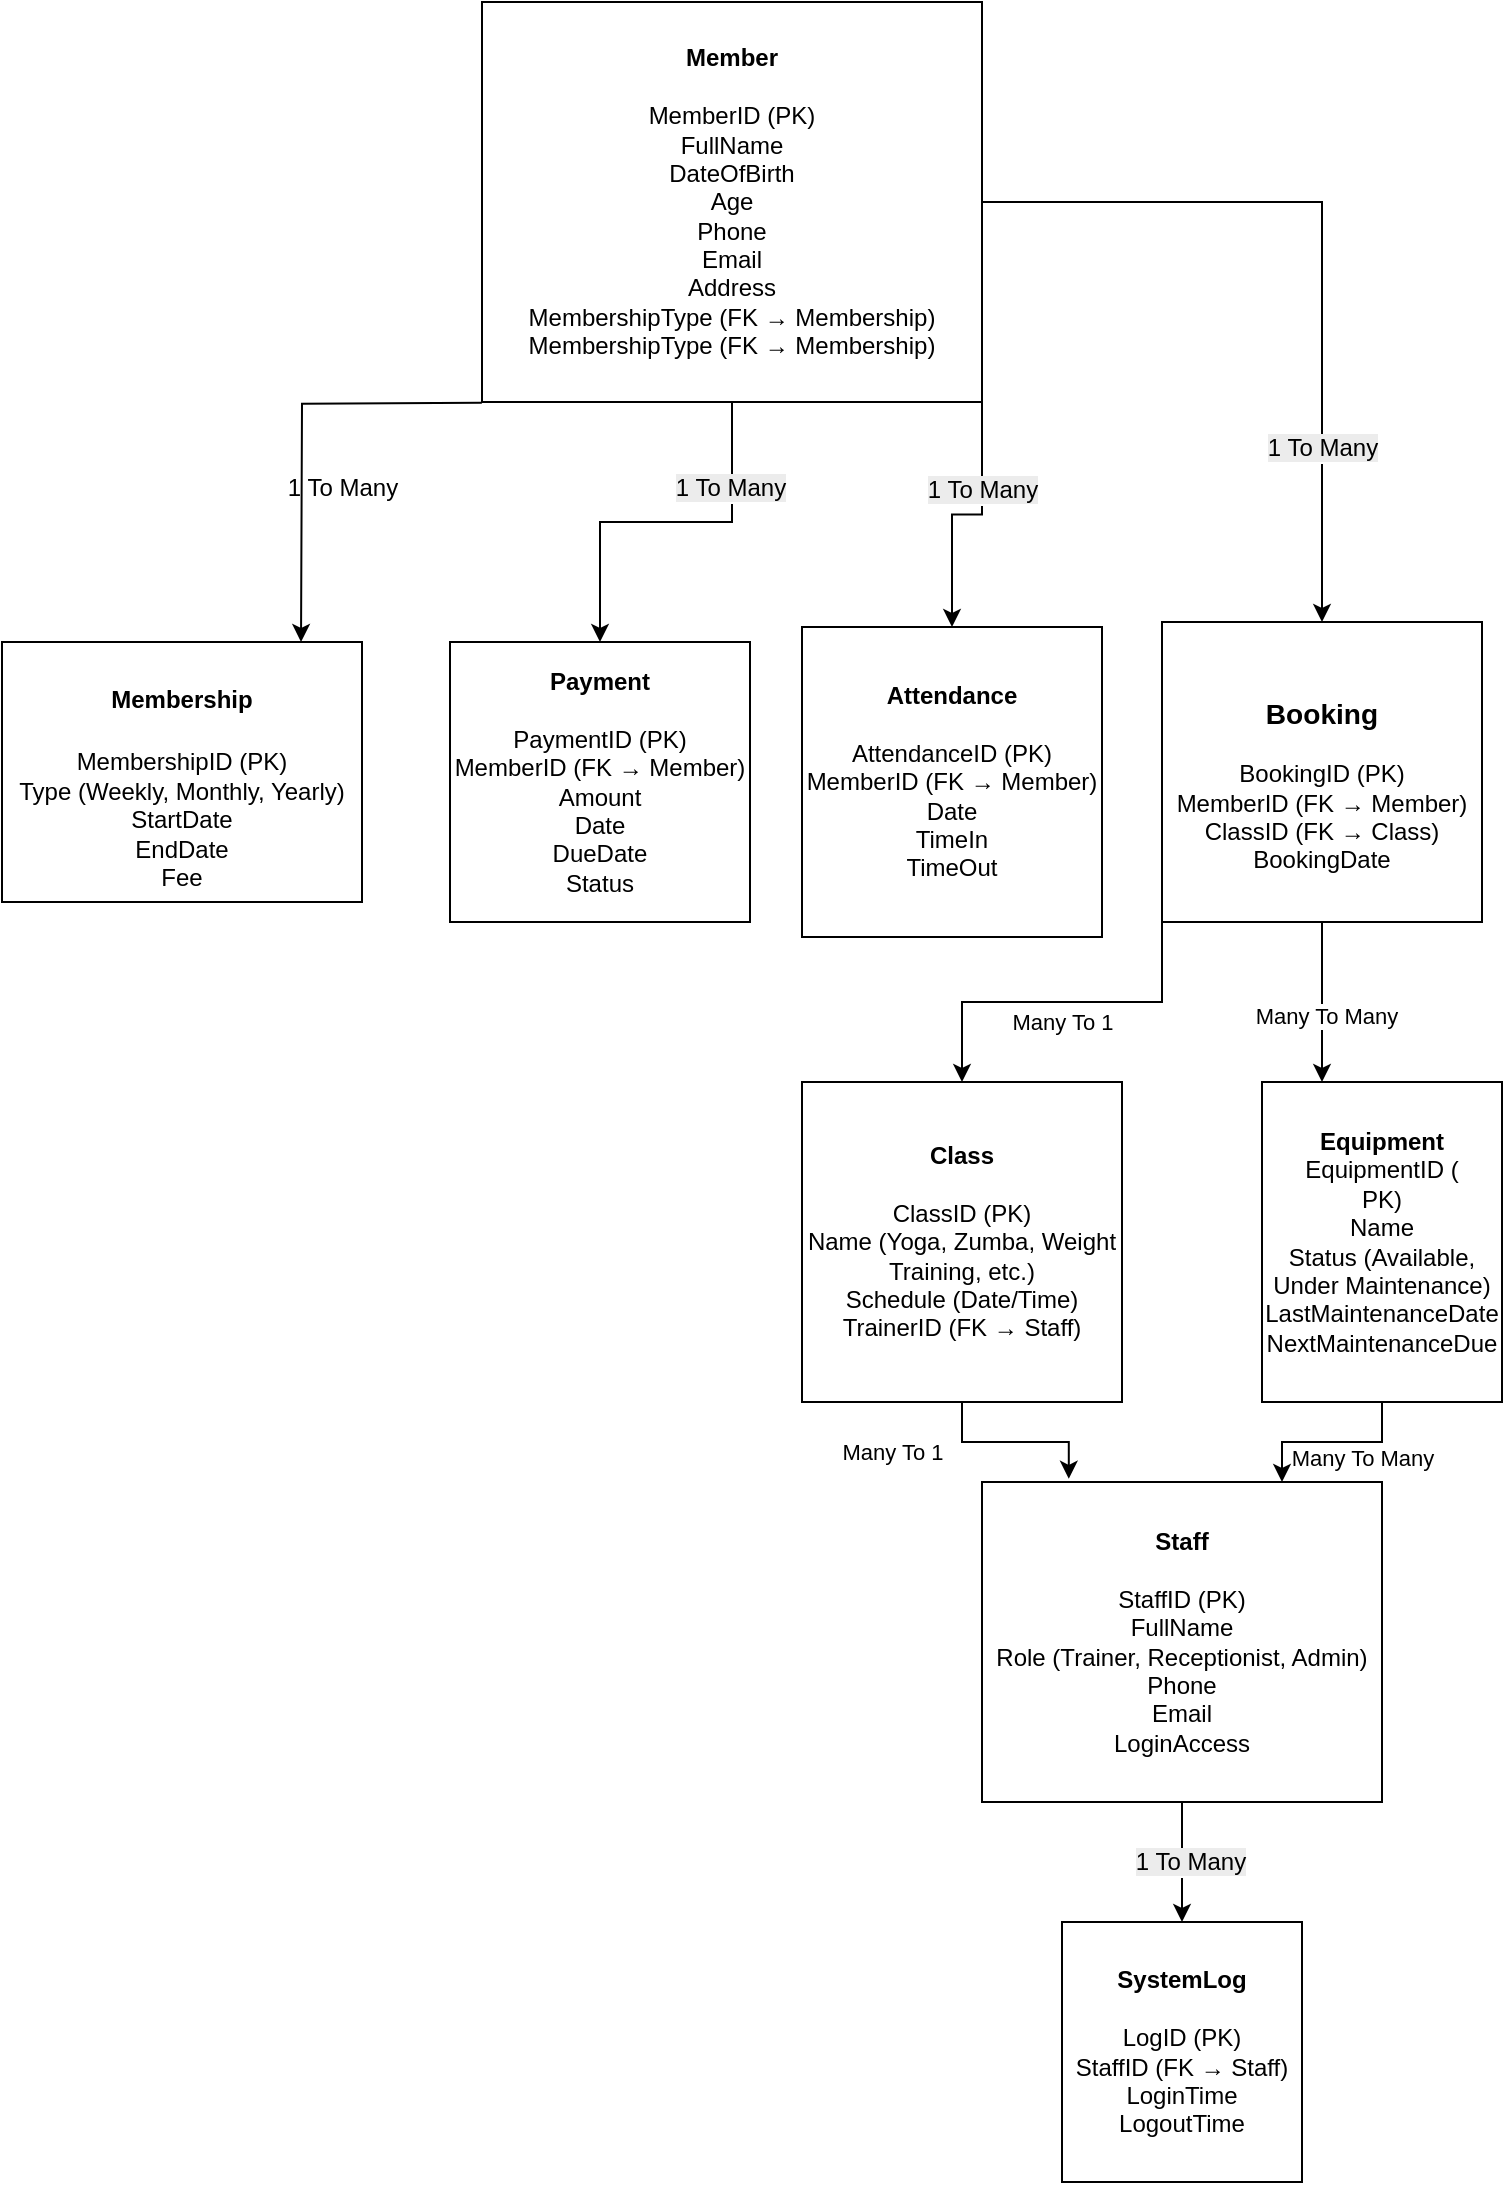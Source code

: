 <mxfile version="28.0.6">
  <diagram name="Page-1" id="sX_Uy3XQpgK7bh2gvXAm">
    <mxGraphModel dx="1216" dy="902" grid="1" gridSize="10" guides="1" tooltips="1" connect="1" arrows="1" fold="1" page="1" pageScale="1" pageWidth="827" pageHeight="1169" math="0" shadow="0">
      <root>
        <mxCell id="0" />
        <mxCell id="1" parent="0" />
        <mxCell id="-fPda9B0PuendzGJ7PXz-21" style="edgeStyle=orthogonalEdgeStyle;rounded=0;orthogonalLoop=1;jettySize=auto;html=1;exitX=1;exitY=0.5;exitDx=0;exitDy=0;entryX=0.5;entryY=0;entryDx=0;entryDy=0;" parent="1" source="-fPda9B0PuendzGJ7PXz-1" target="-fPda9B0PuendzGJ7PXz-10" edge="1">
          <mxGeometry relative="1" as="geometry" />
        </mxCell>
        <mxCell id="-fPda9B0PuendzGJ7PXz-27" value="&lt;span style=&quot;font-size: 12px; background-color: rgb(236, 236, 236);&quot;&gt;1 To Many&lt;/span&gt;" style="edgeLabel;html=1;align=center;verticalAlign=middle;resizable=0;points=[];" parent="-fPda9B0PuendzGJ7PXz-21" vertex="1" connectable="0">
          <mxGeometry x="0.539" relative="1" as="geometry">
            <mxPoint as="offset" />
          </mxGeometry>
        </mxCell>
        <mxCell id="-fPda9B0PuendzGJ7PXz-22" style="edgeStyle=orthogonalEdgeStyle;rounded=0;orthogonalLoop=1;jettySize=auto;html=1;exitX=0.5;exitY=1;exitDx=0;exitDy=0;" parent="1" source="-fPda9B0PuendzGJ7PXz-1" target="-fPda9B0PuendzGJ7PXz-6" edge="1">
          <mxGeometry relative="1" as="geometry" />
        </mxCell>
        <mxCell id="-fPda9B0PuendzGJ7PXz-25" value="&lt;span style=&quot;font-size: 12px; background-color: rgb(236, 236, 236);&quot;&gt;1 To Many&lt;/span&gt;" style="edgeLabel;html=1;align=center;verticalAlign=middle;resizable=0;points=[];" parent="-fPda9B0PuendzGJ7PXz-22" vertex="1" connectable="0">
          <mxGeometry x="-0.545" y="-1" relative="1" as="geometry">
            <mxPoint as="offset" />
          </mxGeometry>
        </mxCell>
        <mxCell id="-fPda9B0PuendzGJ7PXz-23" style="edgeStyle=orthogonalEdgeStyle;rounded=0;orthogonalLoop=1;jettySize=auto;html=1;exitX=1;exitY=1;exitDx=0;exitDy=0;entryX=0.5;entryY=0;entryDx=0;entryDy=0;" parent="1" source="-fPda9B0PuendzGJ7PXz-1" target="-fPda9B0PuendzGJ7PXz-7" edge="1">
          <mxGeometry relative="1" as="geometry" />
        </mxCell>
        <mxCell id="-fPda9B0PuendzGJ7PXz-26" value="&lt;span style=&quot;font-size: 12px; background-color: rgb(236, 236, 236);&quot;&gt;1 To Many&lt;/span&gt;" style="edgeLabel;html=1;align=center;verticalAlign=middle;resizable=0;points=[];" parent="-fPda9B0PuendzGJ7PXz-23" vertex="1" connectable="0">
          <mxGeometry x="-0.315" relative="1" as="geometry">
            <mxPoint as="offset" />
          </mxGeometry>
        </mxCell>
        <mxCell id="-fPda9B0PuendzGJ7PXz-1" value="&lt;b&gt;Member&lt;/b&gt;&lt;div&gt;&lt;br&gt;&lt;/div&gt;&lt;div&gt;MemberID (PK)&lt;/div&gt;&lt;div&gt;FullName&lt;/div&gt;&lt;div&gt;DateOfBirth&lt;/div&gt;&lt;div&gt;Age&lt;/div&gt;&lt;div&gt;Phone&lt;/div&gt;&lt;div&gt;Email&lt;/div&gt;&lt;div&gt;Address&lt;/div&gt;&lt;div&gt;MembershipType (FK → Membership)&lt;/div&gt;&lt;div&gt;MembershipType (FK → Membership)&lt;/div&gt;" style="rounded=0;whiteSpace=wrap;html=1;align=center;" parent="1" vertex="1">
          <mxGeometry x="280" y="10" width="250" height="200" as="geometry" />
        </mxCell>
        <mxCell id="-fPda9B0PuendzGJ7PXz-2" value="&lt;h5&gt;&lt;span style=&quot;font-style: normal;&quot; data-start=&quot;408&quot; data-end=&quot;422&quot;&gt;&lt;font style=&quot;font-size: 12px;&quot;&gt;Membership&lt;/font&gt;&lt;/span&gt;&lt;/h5&gt;&lt;div&gt;&lt;span style=&quot;font-style: normal;&quot; data-start=&quot;408&quot; data-end=&quot;422&quot;&gt;MembershipID (PK)&lt;/span&gt;&lt;/div&gt;&lt;div&gt;&lt;span style=&quot;font-style: normal;&quot;&gt;Type (Weekly, Monthly, Yearly)&lt;/span&gt;&lt;/div&gt;&lt;div&gt;&lt;span style=&quot;font-style: normal;&quot;&gt;StartDate&lt;/span&gt;&lt;/div&gt;&lt;div&gt;&lt;span style=&quot;font-style: normal;&quot;&gt;EndDate&lt;/span&gt;&lt;/div&gt;&lt;div&gt;&lt;span style=&quot;font-style: normal;&quot;&gt;Fee&lt;/span&gt;&lt;/div&gt;" style="rounded=0;whiteSpace=wrap;html=1;align=center;fontStyle=2" parent="1" vertex="1">
          <mxGeometry x="40" y="330" width="180" height="130" as="geometry" />
        </mxCell>
        <mxCell id="-fPda9B0PuendzGJ7PXz-6" value="&lt;b&gt;Payment&lt;/b&gt;&lt;div&gt;&lt;br&gt;&lt;div&gt;PaymentID (PK)&lt;/div&gt;&lt;div&gt;MemberID (FK → Member)&lt;/div&gt;&lt;div&gt;Amount&lt;/div&gt;&lt;/div&gt;&lt;div&gt;Date&lt;/div&gt;&lt;div&gt;DueDate&lt;/div&gt;&lt;div&gt;Status&lt;/div&gt;" style="rounded=0;whiteSpace=wrap;html=1;" parent="1" vertex="1">
          <mxGeometry x="264" y="330" width="150" height="140" as="geometry" />
        </mxCell>
        <mxCell id="-fPda9B0PuendzGJ7PXz-7" value="&lt;span data-end=&quot;645&quot; data-start=&quot;631&quot;&gt;&lt;b&gt;Attendance&lt;/b&gt;&lt;/span&gt;&lt;div&gt;&lt;b&gt;&lt;br&gt;&lt;/b&gt;&lt;div&gt;&lt;span data-end=&quot;645&quot; data-start=&quot;631&quot;&gt;AttendanceID (PK)&lt;/span&gt;&lt;/div&gt;&lt;div&gt;&lt;span data-end=&quot;645&quot; data-start=&quot;631&quot;&gt;MemberID (FK → Member)&lt;/span&gt;&lt;/div&gt;&lt;div&gt;&lt;span data-end=&quot;645&quot; data-start=&quot;631&quot;&gt;Date&lt;/span&gt;&lt;/div&gt;&lt;div&gt;&lt;span data-end=&quot;645&quot; data-start=&quot;631&quot;&gt;TimeIn&lt;/span&gt;&lt;/div&gt;&lt;div&gt;&lt;span data-end=&quot;645&quot; data-start=&quot;631&quot;&gt;TimeOut&lt;/span&gt;&lt;/div&gt;&lt;/div&gt;" style="rounded=0;whiteSpace=wrap;html=1;" parent="1" vertex="1">
          <mxGeometry x="440" y="322.5" width="150" height="155" as="geometry" />
        </mxCell>
        <mxCell id="-fPda9B0PuendzGJ7PXz-34" style="edgeStyle=orthogonalEdgeStyle;rounded=0;orthogonalLoop=1;jettySize=auto;html=1;exitX=0.5;exitY=1;exitDx=0;exitDy=0;entryX=0.5;entryY=0;entryDx=0;entryDy=0;" parent="1" source="-fPda9B0PuendzGJ7PXz-8" target="-fPda9B0PuendzGJ7PXz-12" edge="1">
          <mxGeometry relative="1" as="geometry" />
        </mxCell>
        <mxCell id="-fPda9B0PuendzGJ7PXz-39" value="&lt;span style=&quot;font-size: 12px; background-color: rgb(236, 236, 236);&quot;&gt;1 To Many&lt;/span&gt;" style="edgeLabel;html=1;align=center;verticalAlign=middle;resizable=0;points=[];" parent="-fPda9B0PuendzGJ7PXz-34" vertex="1" connectable="0">
          <mxGeometry x="-0.021" y="4" relative="1" as="geometry">
            <mxPoint as="offset" />
          </mxGeometry>
        </mxCell>
        <mxCell id="-fPda9B0PuendzGJ7PXz-8" value="&lt;b&gt;Staff&lt;/b&gt;&lt;div&gt;&lt;br&gt;&lt;/div&gt;&lt;div&gt;StaffID (PK)&lt;/div&gt;&lt;div&gt;FullName&lt;/div&gt;&lt;div&gt;Role (Trainer, Receptionist, Admin)&lt;/div&gt;&lt;div&gt;Phone&lt;/div&gt;&lt;div&gt;Email&lt;/div&gt;&lt;div&gt;LoginAccess&lt;/div&gt;" style="rounded=0;whiteSpace=wrap;html=1;" parent="1" vertex="1">
          <mxGeometry x="530" y="750" width="200" height="160" as="geometry" />
        </mxCell>
        <mxCell id="-fPda9B0PuendzGJ7PXz-9" value="&lt;b&gt;Class&lt;/b&gt;&lt;div&gt;&lt;b&gt;&lt;br&gt;&lt;/b&gt;&lt;div&gt;ClassID (PK)&lt;/div&gt;&lt;div&gt;Name (Yoga, Zumba, Weight Training, etc.)&lt;/div&gt;&lt;div&gt;Schedule (Date/Time)&lt;/div&gt;&lt;div&gt;TrainerID (FK → Staff)&lt;/div&gt;&lt;/div&gt;" style="rounded=0;whiteSpace=wrap;html=1;" parent="1" vertex="1">
          <mxGeometry x="440" y="550" width="160" height="160" as="geometry" />
        </mxCell>
        <mxCell id="-fPda9B0PuendzGJ7PXz-28" style="edgeStyle=orthogonalEdgeStyle;rounded=0;orthogonalLoop=1;jettySize=auto;html=1;exitX=0;exitY=1;exitDx=0;exitDy=0;entryX=0.5;entryY=0;entryDx=0;entryDy=0;" parent="1" source="-fPda9B0PuendzGJ7PXz-10" target="-fPda9B0PuendzGJ7PXz-9" edge="1">
          <mxGeometry relative="1" as="geometry" />
        </mxCell>
        <mxCell id="-fPda9B0PuendzGJ7PXz-29" value="Many To 1" style="edgeLabel;html=1;align=center;verticalAlign=middle;resizable=0;points=[];" parent="-fPda9B0PuendzGJ7PXz-28" vertex="1" connectable="0">
          <mxGeometry x="0.005" y="2" relative="1" as="geometry">
            <mxPoint y="8" as="offset" />
          </mxGeometry>
        </mxCell>
        <mxCell id="-fPda9B0PuendzGJ7PXz-32" style="edgeStyle=orthogonalEdgeStyle;rounded=0;orthogonalLoop=1;jettySize=auto;html=1;exitX=0.5;exitY=1;exitDx=0;exitDy=0;entryX=0.25;entryY=0;entryDx=0;entryDy=0;" parent="1" source="-fPda9B0PuendzGJ7PXz-10" target="-fPda9B0PuendzGJ7PXz-11" edge="1">
          <mxGeometry relative="1" as="geometry" />
        </mxCell>
        <mxCell id="-fPda9B0PuendzGJ7PXz-33" value="Many To Many" style="edgeLabel;html=1;align=center;verticalAlign=middle;resizable=0;points=[];" parent="-fPda9B0PuendzGJ7PXz-32" vertex="1" connectable="0">
          <mxGeometry x="0.16" y="2" relative="1" as="geometry">
            <mxPoint as="offset" />
          </mxGeometry>
        </mxCell>
        <mxCell id="-fPda9B0PuendzGJ7PXz-10" value="&lt;h3 data-end=&quot;1003&quot; data-start=&quot;985&quot;&gt;&lt;span style=&quot;&quot; data-end=&quot;1003&quot; data-start=&quot;992&quot;&gt;Booking&lt;/span&gt;&lt;/h3&gt;&lt;div&gt;&lt;span data-end=&quot;1003&quot; data-start=&quot;992&quot;&gt;BookingID (PK)&lt;/span&gt;&lt;/div&gt;&lt;div&gt;&lt;span data-end=&quot;1003&quot; data-start=&quot;992&quot;&gt;MemberID (FK → Member)&lt;/span&gt;&lt;/div&gt;&lt;div&gt;&lt;span data-end=&quot;1003&quot; data-start=&quot;992&quot;&gt;ClassID (FK → Class)&lt;/span&gt;&lt;/div&gt;&lt;div&gt;&lt;span data-end=&quot;1003&quot; data-start=&quot;992&quot;&gt;BookingDate&lt;/span&gt;&lt;/div&gt;" style="rounded=0;whiteSpace=wrap;html=1;" parent="1" vertex="1">
          <mxGeometry x="620" y="320" width="160" height="150" as="geometry" />
        </mxCell>
        <mxCell id="-fPda9B0PuendzGJ7PXz-36" style="edgeStyle=orthogonalEdgeStyle;rounded=0;orthogonalLoop=1;jettySize=auto;html=1;exitX=0.5;exitY=1;exitDx=0;exitDy=0;entryX=0.75;entryY=0;entryDx=0;entryDy=0;" parent="1" source="-fPda9B0PuendzGJ7PXz-11" target="-fPda9B0PuendzGJ7PXz-8" edge="1">
          <mxGeometry relative="1" as="geometry" />
        </mxCell>
        <mxCell id="-fPda9B0PuendzGJ7PXz-37" value="Many To Many" style="edgeLabel;html=1;align=center;verticalAlign=middle;resizable=0;points=[];" parent="-fPda9B0PuendzGJ7PXz-36" vertex="1" connectable="0">
          <mxGeometry x="-0.026" y="-2" relative="1" as="geometry">
            <mxPoint x="14" y="10" as="offset" />
          </mxGeometry>
        </mxCell>
        <mxCell id="-fPda9B0PuendzGJ7PXz-11" value="&lt;b&gt;Equipment&lt;/b&gt;&lt;div&gt;EquipmentID (&lt;/div&gt;&lt;div&gt;PK)&lt;/div&gt;&lt;div&gt;Name&lt;/div&gt;&lt;div&gt;Status (Available, Under Maintenance)&lt;/div&gt;&lt;div&gt;LastMaintenanceDate&lt;/div&gt;&lt;div&gt;NextMaintenanceDue&lt;/div&gt;" style="rounded=0;whiteSpace=wrap;html=1;" parent="1" vertex="1">
          <mxGeometry x="670" y="550" width="120" height="160" as="geometry" />
        </mxCell>
        <mxCell id="-fPda9B0PuendzGJ7PXz-12" value="&lt;span data-end=&quot;1253&quot; data-start=&quot;1240&quot;&gt;&lt;b&gt;SystemLog&lt;/b&gt;&lt;/span&gt;&lt;div&gt;&lt;br&gt;&lt;div&gt;&lt;span data-end=&quot;1253&quot; data-start=&quot;1240&quot;&gt;LogID (PK)&lt;/span&gt;&lt;/div&gt;&lt;/div&gt;&lt;div&gt;&lt;span data-end=&quot;1253&quot; data-start=&quot;1240&quot;&gt;StaffID (FK → Staff)&lt;/span&gt;&lt;/div&gt;&lt;div&gt;&lt;span data-end=&quot;1253&quot; data-start=&quot;1240&quot;&gt;LoginTime&lt;/span&gt;&lt;/div&gt;&lt;div&gt;&lt;span data-end=&quot;1253&quot; data-start=&quot;1240&quot;&gt;LogoutTime&lt;/span&gt;&lt;/div&gt;" style="rounded=0;whiteSpace=wrap;html=1;" parent="1" vertex="1">
          <mxGeometry x="570" y="970" width="120" height="130" as="geometry" />
        </mxCell>
        <mxCell id="-fPda9B0PuendzGJ7PXz-14" style="edgeStyle=orthogonalEdgeStyle;rounded=0;orthogonalLoop=1;jettySize=auto;html=1;exitX=0.5;exitY=1;exitDx=0;exitDy=0;" parent="1" source="-fPda9B0PuendzGJ7PXz-6" target="-fPda9B0PuendzGJ7PXz-6" edge="1">
          <mxGeometry relative="1" as="geometry" />
        </mxCell>
        <mxCell id="-fPda9B0PuendzGJ7PXz-18" style="edgeStyle=orthogonalEdgeStyle;rounded=0;orthogonalLoop=1;jettySize=auto;html=1;exitX=0;exitY=1;exitDx=0;exitDy=0;entryX=0.831;entryY=-0.003;entryDx=0;entryDy=0;entryPerimeter=0;" parent="1" edge="1">
          <mxGeometry relative="1" as="geometry">
            <mxPoint x="279.93" y="210.39" as="sourcePoint" />
            <mxPoint x="189.51" y="330.0" as="targetPoint" />
          </mxGeometry>
        </mxCell>
        <mxCell id="-fPda9B0PuendzGJ7PXz-24" value="1 To Many" style="text;html=1;align=center;verticalAlign=middle;resizable=0;points=[];autosize=1;strokeColor=none;fillColor=none;" parent="1" vertex="1">
          <mxGeometry x="170" y="238" width="80" height="30" as="geometry" />
        </mxCell>
        <mxCell id="-fPda9B0PuendzGJ7PXz-35" style="edgeStyle=orthogonalEdgeStyle;rounded=0;orthogonalLoop=1;jettySize=auto;html=1;exitX=0.5;exitY=1;exitDx=0;exitDy=0;entryX=0.217;entryY=-0.01;entryDx=0;entryDy=0;entryPerimeter=0;" parent="1" source="-fPda9B0PuendzGJ7PXz-9" target="-fPda9B0PuendzGJ7PXz-8" edge="1">
          <mxGeometry relative="1" as="geometry" />
        </mxCell>
        <mxCell id="-fPda9B0PuendzGJ7PXz-38" value="&lt;span style=&quot;font-size: 11px; background-color: rgb(255, 255, 255);&quot;&gt;Many To 1&lt;/span&gt;" style="text;html=1;align=center;verticalAlign=middle;resizable=0;points=[];autosize=1;strokeColor=none;fillColor=none;" parent="1" vertex="1">
          <mxGeometry x="450" y="720" width="70" height="30" as="geometry" />
        </mxCell>
      </root>
    </mxGraphModel>
  </diagram>
</mxfile>
